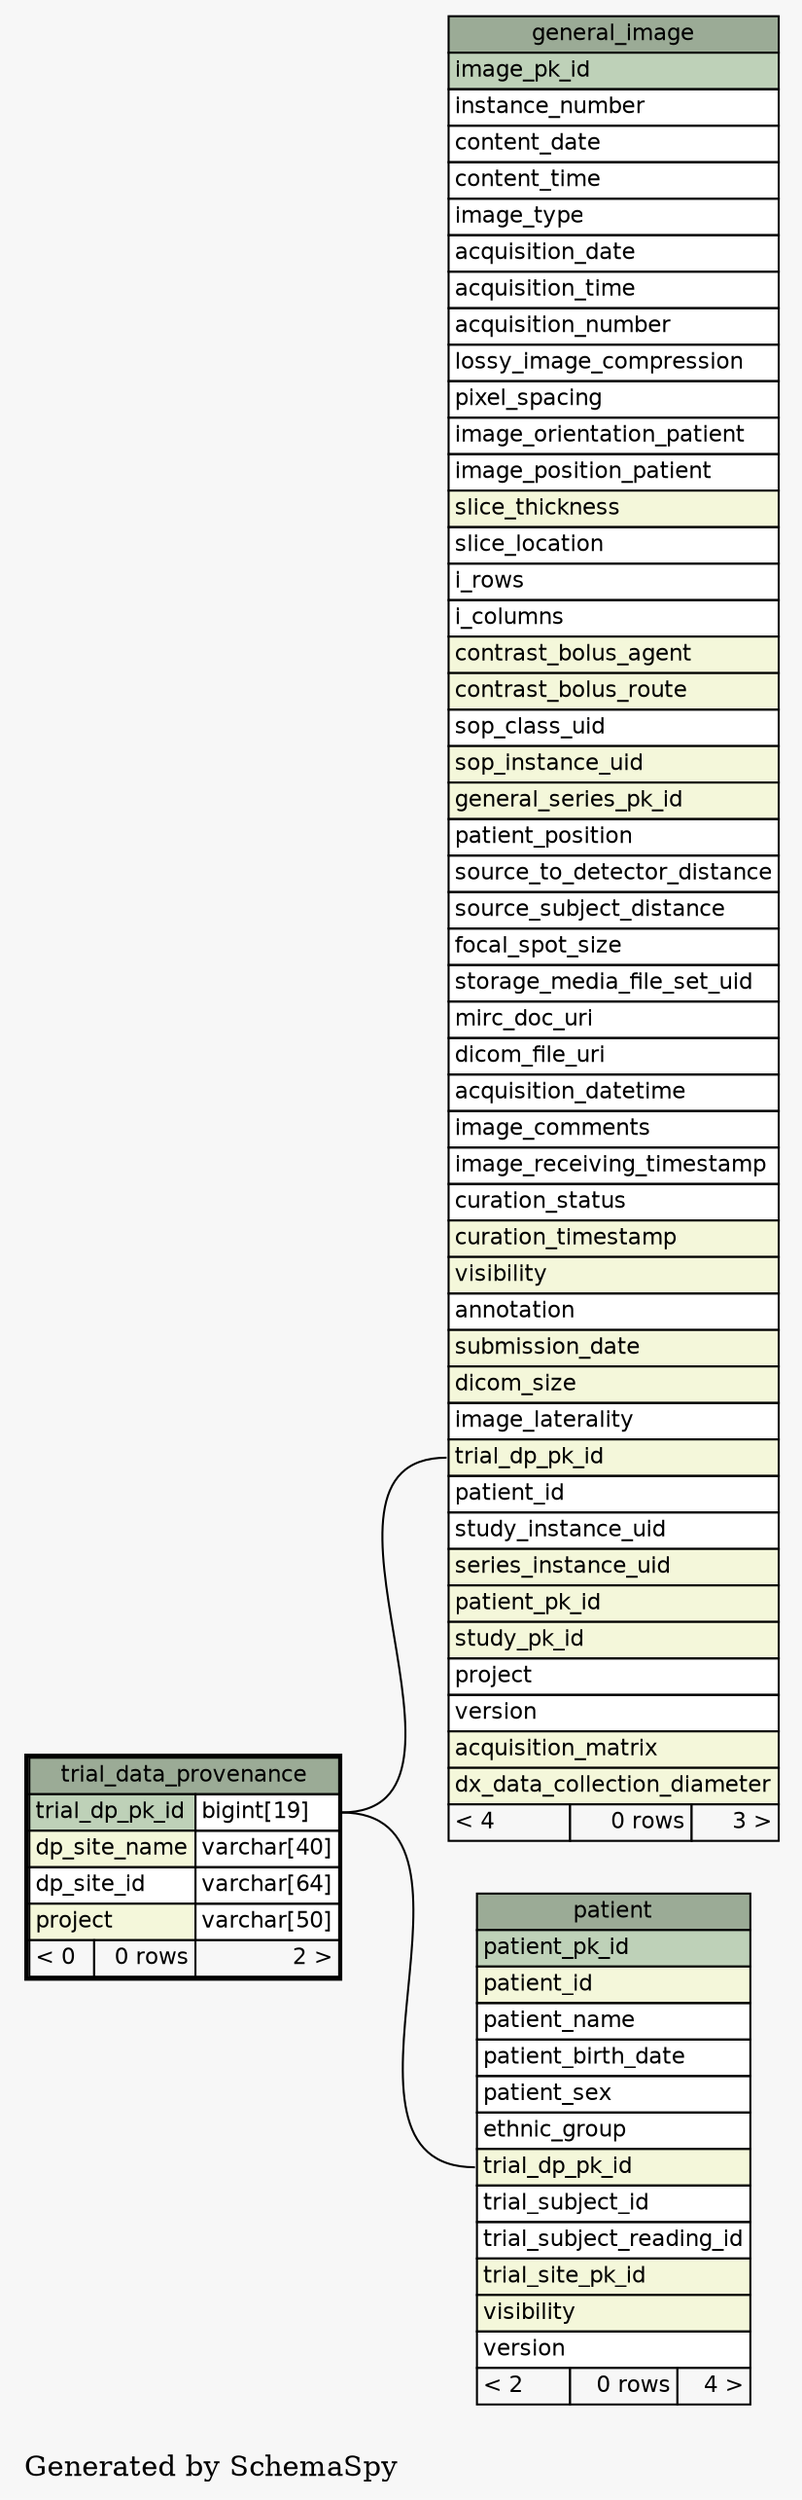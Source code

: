 // dot 2.16.1 on Linux 2.6.25.6-27.fc8
digraph "oneDegreeRelationshipsGraph" {
  graph [
    rankdir="RL"
    bgcolor="#f7f7f7"
    label="\nGenerated by SchemaSpy"
    labeljust="l"
  ];
  node [
    fontname="Helvetica"
    fontsize="11"
    shape="plaintext"
  ];
  edge [
    arrowsize="0.8"
  ];
  "general_image":"trial_dp_pk_id":w -> "trial_data_provenance":"trial_dp_pk_id.type":e [arrowtail=crowodot arrowhead=none];
  "patient":"trial_dp_pk_id":w -> "trial_data_provenance":"trial_dp_pk_id.type":e [arrowtail=crowodot arrowhead=none];
  "general_image" [
    label=<
    <TABLE BORDER="0" CELLBORDER="1" CELLSPACING="0" BGCOLOR="#ffffff">
      <TR><TD PORT="general_image.heading" COLSPAN="3" BGCOLOR="#9bab96" ALIGN="CENTER">general_image</TD></TR>
      <TR><TD PORT="image_pk_id" COLSPAN="3" BGCOLOR="#bed1b8" ALIGN="LEFT">image_pk_id</TD></TR>
      <TR><TD PORT="instance_number" COLSPAN="3" ALIGN="LEFT">instance_number</TD></TR>
      <TR><TD PORT="content_date" COLSPAN="3" ALIGN="LEFT">content_date</TD></TR>
      <TR><TD PORT="content_time" COLSPAN="3" ALIGN="LEFT">content_time</TD></TR>
      <TR><TD PORT="image_type" COLSPAN="3" ALIGN="LEFT">image_type</TD></TR>
      <TR><TD PORT="acquisition_date" COLSPAN="3" ALIGN="LEFT">acquisition_date</TD></TR>
      <TR><TD PORT="acquisition_time" COLSPAN="3" ALIGN="LEFT">acquisition_time</TD></TR>
      <TR><TD PORT="acquisition_number" COLSPAN="3" ALIGN="LEFT">acquisition_number</TD></TR>
      <TR><TD PORT="lossy_image_compression" COLSPAN="3" ALIGN="LEFT">lossy_image_compression</TD></TR>
      <TR><TD PORT="pixel_spacing" COLSPAN="3" ALIGN="LEFT">pixel_spacing</TD></TR>
      <TR><TD PORT="image_orientation_patient" COLSPAN="3" ALIGN="LEFT">image_orientation_patient</TD></TR>
      <TR><TD PORT="image_position_patient" COLSPAN="3" ALIGN="LEFT">image_position_patient</TD></TR>
      <TR><TD PORT="slice_thickness" COLSPAN="3" BGCOLOR="#f4f7da" ALIGN="LEFT">slice_thickness</TD></TR>
      <TR><TD PORT="slice_location" COLSPAN="3" ALIGN="LEFT">slice_location</TD></TR>
      <TR><TD PORT="i_rows" COLSPAN="3" ALIGN="LEFT">i_rows</TD></TR>
      <TR><TD PORT="i_columns" COLSPAN="3" ALIGN="LEFT">i_columns</TD></TR>
      <TR><TD PORT="contrast_bolus_agent" COLSPAN="3" BGCOLOR="#f4f7da" ALIGN="LEFT">contrast_bolus_agent</TD></TR>
      <TR><TD PORT="contrast_bolus_route" COLSPAN="3" BGCOLOR="#f4f7da" ALIGN="LEFT">contrast_bolus_route</TD></TR>
      <TR><TD PORT="sop_class_uid" COLSPAN="3" ALIGN="LEFT">sop_class_uid</TD></TR>
      <TR><TD PORT="sop_instance_uid" COLSPAN="3" BGCOLOR="#f4f7da" ALIGN="LEFT">sop_instance_uid</TD></TR>
      <TR><TD PORT="general_series_pk_id" COLSPAN="3" BGCOLOR="#f4f7da" ALIGN="LEFT">general_series_pk_id</TD></TR>
      <TR><TD PORT="patient_position" COLSPAN="3" ALIGN="LEFT">patient_position</TD></TR>
      <TR><TD PORT="source_to_detector_distance" COLSPAN="3" ALIGN="LEFT">source_to_detector_distance</TD></TR>
      <TR><TD PORT="source_subject_distance" COLSPAN="3" ALIGN="LEFT">source_subject_distance</TD></TR>
      <TR><TD PORT="focal_spot_size" COLSPAN="3" ALIGN="LEFT">focal_spot_size</TD></TR>
      <TR><TD PORT="storage_media_file_set_uid" COLSPAN="3" ALIGN="LEFT">storage_media_file_set_uid</TD></TR>
      <TR><TD PORT="mirc_doc_uri" COLSPAN="3" ALIGN="LEFT">mirc_doc_uri</TD></TR>
      <TR><TD PORT="dicom_file_uri" COLSPAN="3" ALIGN="LEFT">dicom_file_uri</TD></TR>
      <TR><TD PORT="acquisition_datetime" COLSPAN="3" ALIGN="LEFT">acquisition_datetime</TD></TR>
      <TR><TD PORT="image_comments" COLSPAN="3" ALIGN="LEFT">image_comments</TD></TR>
      <TR><TD PORT="image_receiving_timestamp" COLSPAN="3" ALIGN="LEFT">image_receiving_timestamp</TD></TR>
      <TR><TD PORT="curation_status" COLSPAN="3" ALIGN="LEFT">curation_status</TD></TR>
      <TR><TD PORT="curation_timestamp" COLSPAN="3" BGCOLOR="#f4f7da" ALIGN="LEFT">curation_timestamp</TD></TR>
      <TR><TD PORT="visibility" COLSPAN="3" BGCOLOR="#f4f7da" ALIGN="LEFT">visibility</TD></TR>
      <TR><TD PORT="annotation" COLSPAN="3" ALIGN="LEFT">annotation</TD></TR>
      <TR><TD PORT="submission_date" COLSPAN="3" BGCOLOR="#f4f7da" ALIGN="LEFT">submission_date</TD></TR>
      <TR><TD PORT="dicom_size" COLSPAN="3" BGCOLOR="#f4f7da" ALIGN="LEFT">dicom_size</TD></TR>
      <TR><TD PORT="image_laterality" COLSPAN="3" ALIGN="LEFT">image_laterality</TD></TR>
      <TR><TD PORT="trial_dp_pk_id" COLSPAN="3" BGCOLOR="#f4f7da" ALIGN="LEFT">trial_dp_pk_id</TD></TR>
      <TR><TD PORT="patient_id" COLSPAN="3" ALIGN="LEFT">patient_id</TD></TR>
      <TR><TD PORT="study_instance_uid" COLSPAN="3" ALIGN="LEFT">study_instance_uid</TD></TR>
      <TR><TD PORT="series_instance_uid" COLSPAN="3" BGCOLOR="#f4f7da" ALIGN="LEFT">series_instance_uid</TD></TR>
      <TR><TD PORT="patient_pk_id" COLSPAN="3" BGCOLOR="#f4f7da" ALIGN="LEFT">patient_pk_id</TD></TR>
      <TR><TD PORT="study_pk_id" COLSPAN="3" BGCOLOR="#f4f7da" ALIGN="LEFT">study_pk_id</TD></TR>
      <TR><TD PORT="project" COLSPAN="3" ALIGN="LEFT">project</TD></TR>
      <TR><TD PORT="version" COLSPAN="3" ALIGN="LEFT">version</TD></TR>
      <TR><TD PORT="acquisition_matrix" COLSPAN="3" BGCOLOR="#f4f7da" ALIGN="LEFT">acquisition_matrix</TD></TR>
      <TR><TD PORT="dx_data_collection_diameter" COLSPAN="3" BGCOLOR="#f4f7da" ALIGN="LEFT">dx_data_collection_diameter</TD></TR>
      <TR><TD ALIGN="LEFT" BGCOLOR="#f7f7f7">&lt; 4</TD><TD ALIGN="RIGHT" BGCOLOR="#f7f7f7">0 rows</TD><TD ALIGN="RIGHT" BGCOLOR="#f7f7f7">3 &gt;</TD></TR>
    </TABLE>>
    URL="general_image.html#graph"
    tooltip="general_image"
  ];
  "patient" [
    label=<
    <TABLE BORDER="0" CELLBORDER="1" CELLSPACING="0" BGCOLOR="#ffffff">
      <TR><TD PORT="patient.heading" COLSPAN="3" BGCOLOR="#9bab96" ALIGN="CENTER">patient</TD></TR>
      <TR><TD PORT="patient_pk_id" COLSPAN="3" BGCOLOR="#bed1b8" ALIGN="LEFT">patient_pk_id</TD></TR>
      <TR><TD PORT="patient_id" COLSPAN="3" BGCOLOR="#f4f7da" ALIGN="LEFT">patient_id</TD></TR>
      <TR><TD PORT="patient_name" COLSPAN="3" ALIGN="LEFT">patient_name</TD></TR>
      <TR><TD PORT="patient_birth_date" COLSPAN="3" ALIGN="LEFT">patient_birth_date</TD></TR>
      <TR><TD PORT="patient_sex" COLSPAN="3" ALIGN="LEFT">patient_sex</TD></TR>
      <TR><TD PORT="ethnic_group" COLSPAN="3" ALIGN="LEFT">ethnic_group</TD></TR>
      <TR><TD PORT="trial_dp_pk_id" COLSPAN="3" BGCOLOR="#f4f7da" ALIGN="LEFT">trial_dp_pk_id</TD></TR>
      <TR><TD PORT="trial_subject_id" COLSPAN="3" ALIGN="LEFT">trial_subject_id</TD></TR>
      <TR><TD PORT="trial_subject_reading_id" COLSPAN="3" ALIGN="LEFT">trial_subject_reading_id</TD></TR>
      <TR><TD PORT="trial_site_pk_id" COLSPAN="3" BGCOLOR="#f4f7da" ALIGN="LEFT">trial_site_pk_id</TD></TR>
      <TR><TD PORT="visibility" COLSPAN="3" BGCOLOR="#f4f7da" ALIGN="LEFT">visibility</TD></TR>
      <TR><TD PORT="version" COLSPAN="3" ALIGN="LEFT">version</TD></TR>
      <TR><TD ALIGN="LEFT" BGCOLOR="#f7f7f7">&lt; 2</TD><TD ALIGN="RIGHT" BGCOLOR="#f7f7f7">0 rows</TD><TD ALIGN="RIGHT" BGCOLOR="#f7f7f7">4 &gt;</TD></TR>
    </TABLE>>
    URL="patient.html#graph"
    tooltip="patient"
  ];
  "trial_data_provenance" [
    label=<
    <TABLE BORDER="2" CELLBORDER="1" CELLSPACING="0" BGCOLOR="#ffffff">
      <TR><TD PORT="trial_data_provenance.heading" COLSPAN="3" BGCOLOR="#9bab96" ALIGN="CENTER">trial_data_provenance</TD></TR>
      <TR><TD PORT="trial_dp_pk_id" COLSPAN="2" BGCOLOR="#bed1b8" ALIGN="LEFT">trial_dp_pk_id</TD><TD PORT="trial_dp_pk_id.type" ALIGN="LEFT">bigint[19]</TD></TR>
      <TR><TD PORT="dp_site_name" COLSPAN="2" BGCOLOR="#f4f7da" ALIGN="LEFT">dp_site_name</TD><TD PORT="dp_site_name.type" ALIGN="LEFT">varchar[40]</TD></TR>
      <TR><TD PORT="dp_site_id" COLSPAN="2" ALIGN="LEFT">dp_site_id</TD><TD PORT="dp_site_id.type" ALIGN="LEFT">varchar[64]</TD></TR>
      <TR><TD PORT="project" COLSPAN="2" BGCOLOR="#f4f7da" ALIGN="LEFT">project</TD><TD PORT="project.type" ALIGN="LEFT">varchar[50]</TD></TR>
      <TR><TD ALIGN="LEFT" BGCOLOR="#f7f7f7">&lt; 0</TD><TD ALIGN="RIGHT" BGCOLOR="#f7f7f7">0 rows</TD><TD ALIGN="RIGHT" BGCOLOR="#f7f7f7">2 &gt;</TD></TR>
    </TABLE>>
    URL="trial_data_provenance.html#"
    tooltip="trial_data_provenance"
  ];
}
